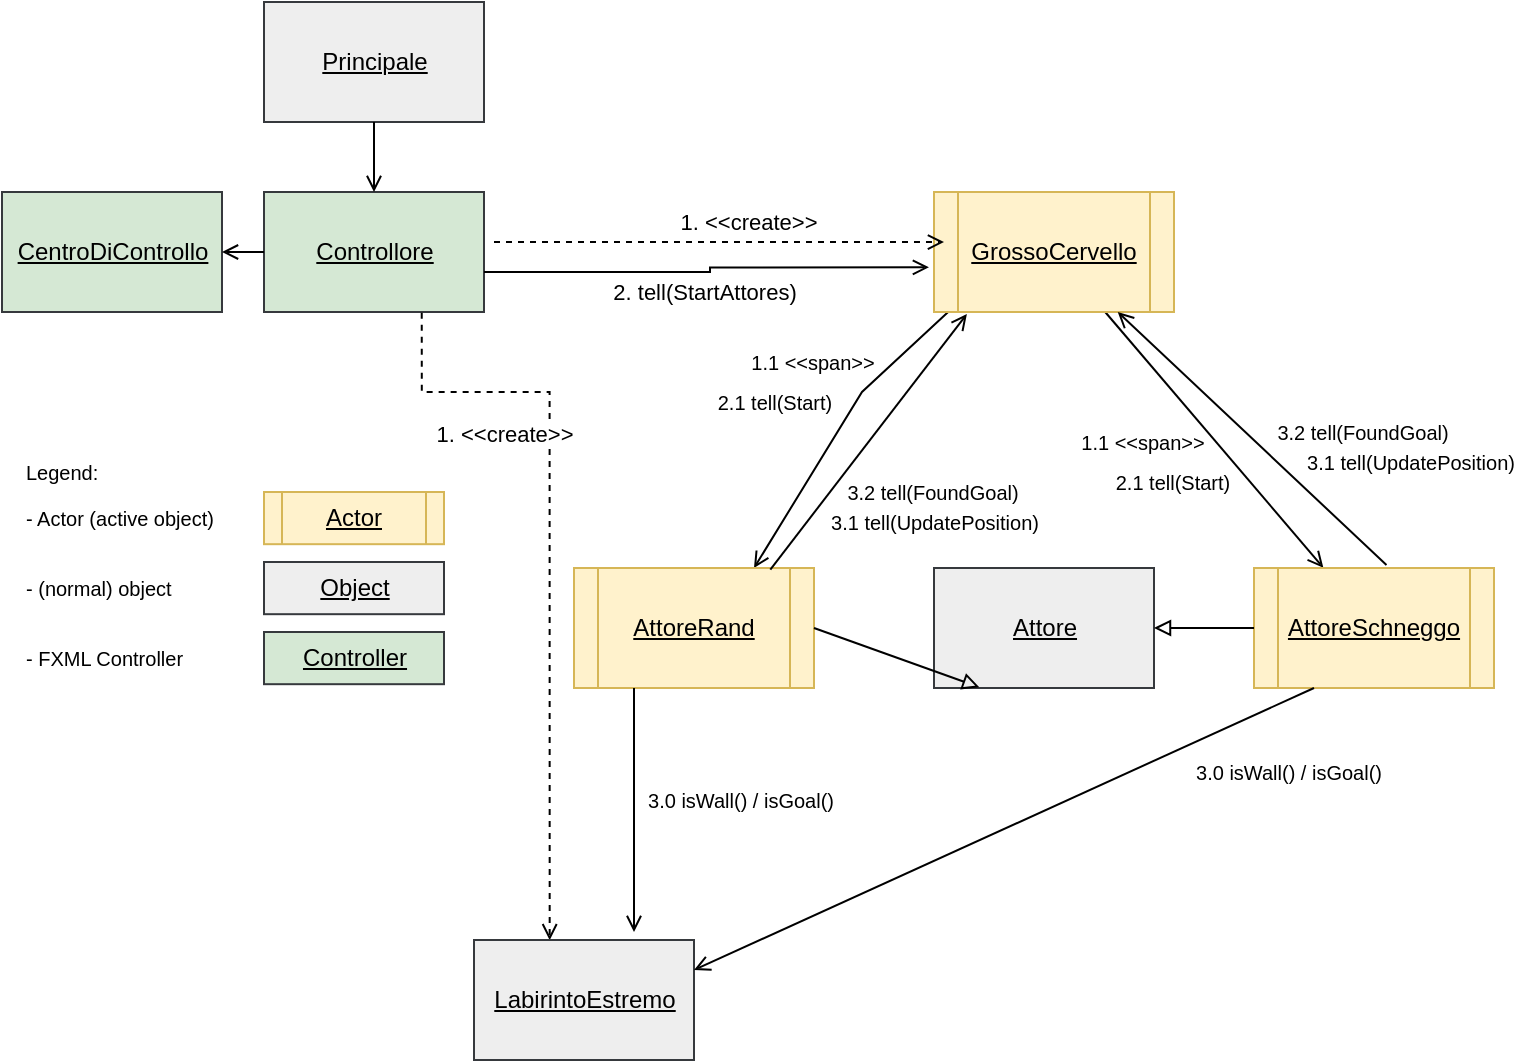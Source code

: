 <mxfile version="15.7.4" type="device"><diagram id="24_rPrazUdptYr7ErIen" name="Seite-1"><mxGraphModel dx="818" dy="591" grid="1" gridSize="5" guides="1" tooltips="1" connect="1" arrows="1" fold="1" page="1" pageScale="1" pageWidth="1169" pageHeight="827" math="0" shadow="0"><root><mxCell id="0"/><mxCell id="1" parent="0"/><mxCell id="3ndde2HxISm7aJvm6MCI-11" style="rounded=0;orthogonalLoop=1;jettySize=auto;html=1;endArrow=open;endFill=0;strokeColor=#000000;entryX=0.75;entryY=0;entryDx=0;entryDy=0;exitX=0.06;exitY=0.998;exitDx=0;exitDy=0;exitPerimeter=0;" parent="1" source="3ndde2HxISm7aJvm6MCI-1" target="3ndde2HxISm7aJvm6MCI-2" edge="1"><mxGeometry relative="1" as="geometry"><mxPoint x="573" y="180" as="sourcePoint"/><mxPoint x="501" y="270" as="targetPoint"/><Array as="points"><mxPoint x="560" y="220"/></Array></mxGeometry></mxCell><mxCell id="3ndde2HxISm7aJvm6MCI-13" style="edgeStyle=none;rounded=0;orthogonalLoop=1;jettySize=auto;html=1;endArrow=open;endFill=0;strokeWidth=1;strokeColor=#000000;entryX=0.289;entryY=-0.002;entryDx=0;entryDy=0;entryPerimeter=0;" parent="1" source="3ndde2HxISm7aJvm6MCI-1" edge="1" target="3ndde2HxISm7aJvm6MCI-3"><mxGeometry relative="1" as="geometry"><mxPoint x="656" y="270" as="targetPoint"/><Array as="points"/></mxGeometry></mxCell><mxCell id="3ndde2HxISm7aJvm6MCI-1" value="&lt;u&gt;GrossoCervello&lt;/u&gt;" style="shape=process;whiteSpace=wrap;html=1;backgroundOutline=1;fillColor=#fff2cc;strokeColor=#d6b656;" parent="1" vertex="1"><mxGeometry x="596" y="120" width="120" height="60" as="geometry"/></mxCell><mxCell id="3ndde2HxISm7aJvm6MCI-2" value="&lt;u&gt;AttoreRand&lt;/u&gt;" style="shape=process;whiteSpace=wrap;html=1;backgroundOutline=1;fillColor=#fff2cc;strokeColor=#d6b656;" parent="1" vertex="1"><mxGeometry x="416" y="308" width="120" height="60" as="geometry"/></mxCell><mxCell id="3ndde2HxISm7aJvm6MCI-3" value="&lt;u&gt;AttoreSchneggo&lt;/u&gt;" style="shape=process;whiteSpace=wrap;html=1;backgroundOutline=1;fillColor=#fff2cc;strokeColor=#d6b656;" parent="1" vertex="1"><mxGeometry x="756" y="308" width="120" height="60" as="geometry"/></mxCell><mxCell id="3ndde2HxISm7aJvm6MCI-4" value="&lt;u&gt;Controllore&lt;/u&gt;" style="html=1;fillColor=#D5E8D4;strokeColor=#36393d;" parent="1" vertex="1"><mxGeometry x="261" y="120" width="110" height="60" as="geometry"/></mxCell><mxCell id="3ndde2HxISm7aJvm6MCI-8" value="" style="group;" parent="1" vertex="1" connectable="0"><mxGeometry x="130" y="270" width="210" height="70" as="geometry"/></mxCell><mxCell id="3ndde2HxISm7aJvm6MCI-6" value="&lt;u&gt;Object&lt;/u&gt;" style="html=1;fillColor=#eeeeee;strokeColor=#36393d;" parent="3ndde2HxISm7aJvm6MCI-8" vertex="1"><mxGeometry x="131" y="35" width="90" height="26.093" as="geometry"/></mxCell><mxCell id="3ndde2HxISm7aJvm6MCI-7" value="&lt;u&gt;Actor&lt;/u&gt;" style="shape=process;whiteSpace=wrap;html=1;backgroundOutline=1;fillColor=#fff2cc;strokeColor=#d6b656;" parent="3ndde2HxISm7aJvm6MCI-8" vertex="1"><mxGeometry x="131" width="90" height="26.093" as="geometry"/></mxCell><mxCell id="nBmv5Wy3foh9gp-zlEX5-3" value="&lt;div style=&quot;font-size: 10px;&quot;&gt;1.1 &amp;lt;&amp;lt;span&amp;gt;&amp;gt;&lt;/div&gt;" style="text;html=1;resizable=0;autosize=1;align=center;verticalAlign=middle;points=[];fillColor=none;strokeColor=none;rounded=0;fontSize=10;" parent="1" vertex="1"><mxGeometry x="495" y="195" width="80" height="20" as="geometry"/></mxCell><mxCell id="nBmv5Wy3foh9gp-zlEX5-10" value="Legend:" style="text;html=1;resizable=0;autosize=1;align=left;verticalAlign=middle;points=[];fillColor=none;strokeColor=none;rounded=0;fontSize=10;" parent="1" vertex="1"><mxGeometry x="140" y="250" width="50" height="20" as="geometry"/></mxCell><mxCell id="nBmv5Wy3foh9gp-zlEX5-11" value="- Actor (active object)" style="text;html=1;resizable=0;autosize=1;align=left;verticalAlign=middle;points=[];fillColor=none;strokeColor=none;rounded=0;fontSize=10;" parent="1" vertex="1"><mxGeometry x="140" y="273" width="110" height="20" as="geometry"/></mxCell><mxCell id="nBmv5Wy3foh9gp-zlEX5-12" value="&lt;div&gt;- (normal) object&lt;br&gt;&lt;/div&gt;" style="text;html=1;resizable=0;autosize=1;align=left;verticalAlign=middle;points=[];fillColor=none;strokeColor=none;rounded=0;fontSize=10;" parent="1" vertex="1"><mxGeometry x="140" y="308" width="90" height="20" as="geometry"/></mxCell><mxCell id="4lAv175eLSWVMo6cQTNk-6" style="edgeStyle=orthogonalEdgeStyle;rounded=0;orthogonalLoop=1;jettySize=auto;html=1;exitX=0.717;exitY=1.007;exitDx=0;exitDy=0;dashed=1;endArrow=open;endFill=0;strokeColor=#000000;exitPerimeter=0;entryX=0.344;entryY=0.002;entryDx=0;entryDy=0;entryPerimeter=0;" parent="1" target="7l1lX6Kd2ikSRt3cSkod-14" edge="1" source="3ndde2HxISm7aJvm6MCI-4"><mxGeometry relative="1" as="geometry"><mxPoint x="371" y="140" as="sourcePoint"/><mxPoint x="591" y="140" as="targetPoint"/><Array as="points"><mxPoint x="340" y="220"/><mxPoint x="404" y="220"/></Array></mxGeometry></mxCell><mxCell id="4lAv175eLSWVMo6cQTNk-7" value="&lt;div style=&quot;text-align: left&quot;&gt;1. &amp;lt;&amp;lt;create&amp;gt;&amp;gt;&lt;br&gt;&lt;/div&gt;" style="edgeLabel;html=1;align=center;verticalAlign=middle;resizable=0;points=[];" parent="4lAv175eLSWVMo6cQTNk-6" vertex="1" connectable="0"><mxGeometry x="0.212" y="-2" relative="1" as="geometry"><mxPoint x="-21" y="-105" as="offset"/></mxGeometry></mxCell><mxCell id="4lAv175eLSWVMo6cQTNk-1" style="edgeStyle=orthogonalEdgeStyle;rounded=0;orthogonalLoop=1;jettySize=auto;html=1;exitX=1;exitY=0.5;exitDx=0;exitDy=0;endArrow=open;endFill=0;strokeColor=#000000;entryX=-0.021;entryY=0.628;entryDx=0;entryDy=0;entryPerimeter=0;" parent="1" target="3ndde2HxISm7aJvm6MCI-1" edge="1"><mxGeometry relative="1" as="geometry"><mxPoint x="371" y="160" as="sourcePoint"/><mxPoint x="536" y="160" as="targetPoint"/><Array as="points"><mxPoint x="484" y="160"/><mxPoint x="484" y="158"/></Array></mxGeometry></mxCell><mxCell id="4lAv175eLSWVMo6cQTNk-2" value="&lt;div style=&quot;text-align: left&quot;&gt;2. tell(StartAttores)&lt;br&gt;&lt;/div&gt;" style="edgeLabel;html=1;align=center;verticalAlign=middle;resizable=0;points=[];" parent="4lAv175eLSWVMo6cQTNk-1" vertex="1" connectable="0"><mxGeometry x="0.212" y="-2" relative="1" as="geometry"><mxPoint x="-24" y="10" as="offset"/></mxGeometry></mxCell><mxCell id="7l1lX6Kd2ikSRt3cSkod-5" style="rounded=0;orthogonalLoop=1;jettySize=auto;html=1;endArrow=open;endFill=0;strokeColor=#000000;entryX=0.137;entryY=1.017;entryDx=0;entryDy=0;entryPerimeter=0;exitX=0.818;exitY=0.013;exitDx=0;exitDy=0;exitPerimeter=0;" parent="1" source="3ndde2HxISm7aJvm6MCI-2" target="3ndde2HxISm7aJvm6MCI-1" edge="1"><mxGeometry relative="1" as="geometry"><mxPoint x="578" y="185.0" as="sourcePoint"/><mxPoint x="506" y="275.0" as="targetPoint"/><Array as="points"/></mxGeometry></mxCell><mxCell id="Nj0pHrO_Zsr1UqZ_ASlU-26" value="&lt;font style=&quot;font-size: 10px&quot;&gt;3.2 tell(FoundGoal)&lt;/font&gt;" style="edgeLabel;html=1;align=center;verticalAlign=middle;resizable=0;points=[];" vertex="1" connectable="0" parent="7l1lX6Kd2ikSRt3cSkod-5"><mxGeometry x="0.226" y="3" relative="1" as="geometry"><mxPoint x="23" y="41" as="offset"/></mxGeometry></mxCell><mxCell id="7l1lX6Kd2ikSRt3cSkod-6" style="edgeStyle=none;rounded=0;orthogonalLoop=1;jettySize=auto;html=1;endArrow=open;endFill=0;strokeWidth=1;strokeColor=#000000;exitX=0.552;exitY=-0.025;exitDx=0;exitDy=0;exitPerimeter=0;" parent="1" source="3ndde2HxISm7aJvm6MCI-3" target="3ndde2HxISm7aJvm6MCI-1" edge="1"><mxGeometry relative="1" as="geometry"><mxPoint x="595" y="185.0" as="sourcePoint"/><mxPoint x="591" y="275.0" as="targetPoint"/><Array as="points"/></mxGeometry></mxCell><mxCell id="7l1lX6Kd2ikSRt3cSkod-10" value="&lt;u&gt;Attore&lt;/u&gt;" style="html=1;fillColor=#eeeeee;strokeColor=#36393d;" parent="1" vertex="1"><mxGeometry x="596" y="308" width="110" height="60" as="geometry"/></mxCell><mxCell id="7l1lX6Kd2ikSRt3cSkod-11" style="rounded=0;orthogonalLoop=1;jettySize=auto;html=1;endArrow=block;endFill=0;strokeColor=#000000;exitX=1;exitY=0.5;exitDx=0;exitDy=0;entryX=0.206;entryY=0.993;entryDx=0;entryDy=0;entryPerimeter=0;" parent="1" source="3ndde2HxISm7aJvm6MCI-2" target="7l1lX6Kd2ikSRt3cSkod-10" edge="1"><mxGeometry relative="1" as="geometry"><mxPoint x="578" y="185.0" as="sourcePoint"/><mxPoint x="506" y="275.0" as="targetPoint"/><Array as="points"/></mxGeometry></mxCell><mxCell id="7l1lX6Kd2ikSRt3cSkod-12" style="rounded=0;orthogonalLoop=1;jettySize=auto;html=1;endArrow=block;endFill=0;strokeColor=#000000;exitX=0;exitY=0.5;exitDx=0;exitDy=0;entryX=1;entryY=0.5;entryDx=0;entryDy=0;" parent="1" source="3ndde2HxISm7aJvm6MCI-3" target="7l1lX6Kd2ikSRt3cSkod-10" edge="1"><mxGeometry relative="1" as="geometry"><mxPoint x="481" y="335" as="sourcePoint"/><mxPoint x="820" y="430" as="targetPoint"/><Array as="points"/></mxGeometry></mxCell><mxCell id="7l1lX6Kd2ikSRt3cSkod-14" value="&lt;u&gt;LabirintoEstremo&lt;/u&gt;" style="html=1;fillColor=#eeeeee;strokeColor=#36393d;" parent="1" vertex="1"><mxGeometry x="366" y="494" width="110" height="60" as="geometry"/></mxCell><mxCell id="7l1lX6Kd2ikSRt3cSkod-22" value="&lt;div style=&quot;font-size: 10px&quot;&gt;2.1 tell(Start)&lt;/div&gt;" style="text;html=1;resizable=0;autosize=1;align=center;verticalAlign=middle;points=[];fillColor=none;strokeColor=none;rounded=0;fontSize=10;" parent="1" vertex="1"><mxGeometry x="481" y="215" width="70" height="20" as="geometry"/></mxCell><mxCell id="7l1lX6Kd2ikSRt3cSkod-24" value="" style="shape=image;html=1;verticalAlign=top;verticalLabelPosition=bottom;labelBackgroundColor=#ffffff;imageAspect=0;aspect=fixed;image=https://cdn2.iconfinder.com/data/icons/fatcow/32x32/pizza.png" parent="1" vertex="1"><mxGeometry x="874" y="103" width="17" height="17" as="geometry"/></mxCell><mxCell id="Nj0pHrO_Zsr1UqZ_ASlU-4" value="&lt;div style=&quot;font-size: 10px;&quot;&gt;1.1 &amp;lt;&amp;lt;span&amp;gt;&amp;gt;&lt;/div&gt;" style="text;html=1;resizable=0;autosize=1;align=center;verticalAlign=middle;points=[];fillColor=none;strokeColor=none;rounded=0;fontSize=10;" vertex="1" parent="1"><mxGeometry x="660" y="235" width="80" height="20" as="geometry"/></mxCell><mxCell id="Nj0pHrO_Zsr1UqZ_ASlU-5" value="&lt;div style=&quot;font-size: 10px&quot;&gt;2.1 tell(Start)&lt;/div&gt;" style="text;html=1;resizable=0;autosize=1;align=center;verticalAlign=middle;points=[];fillColor=none;strokeColor=none;rounded=0;fontSize=10;" vertex="1" parent="1"><mxGeometry x="680" y="255" width="70" height="20" as="geometry"/></mxCell><mxCell id="Nj0pHrO_Zsr1UqZ_ASlU-11" value="&lt;div style=&quot;font-size: 10px&quot;&gt;3.1 tell(UpdatePosition)&lt;/div&gt;" style="text;html=1;resizable=0;autosize=1;align=center;verticalAlign=middle;points=[];fillColor=none;strokeColor=none;rounded=0;fontSize=10;" vertex="1" parent="1"><mxGeometry x="538" y="275" width="115" height="20" as="geometry"/></mxCell><mxCell id="Nj0pHrO_Zsr1UqZ_ASlU-14" style="rounded=0;orthogonalLoop=1;jettySize=auto;html=1;endArrow=open;endFill=0;strokeColor=#000000;exitX=0.25;exitY=1;exitDx=0;exitDy=0;" edge="1" parent="1" source="3ndde2HxISm7aJvm6MCI-2"><mxGeometry relative="1" as="geometry"><mxPoint x="414.54" y="272.84" as="sourcePoint"/><mxPoint x="446" y="490" as="targetPoint"/><Array as="points"/></mxGeometry></mxCell><mxCell id="Nj0pHrO_Zsr1UqZ_ASlU-15" style="rounded=0;orthogonalLoop=1;jettySize=auto;html=1;endArrow=open;endFill=0;strokeColor=#000000;exitX=0.25;exitY=1;exitDx=0;exitDy=0;entryX=1;entryY=0.25;entryDx=0;entryDy=0;" edge="1" parent="1" source="3ndde2HxISm7aJvm6MCI-3" target="7l1lX6Kd2ikSRt3cSkod-14"><mxGeometry relative="1" as="geometry"><mxPoint x="436.5" y="335" as="sourcePoint"/><mxPoint x="391" y="485" as="targetPoint"/><Array as="points"/></mxGeometry></mxCell><mxCell id="Nj0pHrO_Zsr1UqZ_ASlU-18" value="&lt;div style=&quot;font-size: 10px&quot;&gt;3.0 isWall() / isGoal()&lt;/div&gt;" style="text;html=1;resizable=0;autosize=1;align=center;verticalAlign=middle;points=[];fillColor=none;strokeColor=none;rounded=0;fontSize=10;" vertex="1" parent="1"><mxGeometry x="446" y="414" width="105" height="20" as="geometry"/></mxCell><mxCell id="Nj0pHrO_Zsr1UqZ_ASlU-19" value="&lt;u&gt;Principale&lt;/u&gt;" style="html=1;fillColor=#eeeeee;strokeColor=#36393d;" vertex="1" parent="1"><mxGeometry x="261" y="25" width="110" height="60" as="geometry"/></mxCell><mxCell id="Nj0pHrO_Zsr1UqZ_ASlU-22" style="edgeStyle=orthogonalEdgeStyle;rounded=0;orthogonalLoop=1;jettySize=auto;html=1;exitX=0.5;exitY=1;exitDx=0;exitDy=0;endArrow=open;endFill=0;strokeColor=#000000;" edge="1" parent="1" source="Nj0pHrO_Zsr1UqZ_ASlU-19"><mxGeometry relative="1" as="geometry"><mxPoint x="376" y="165" as="sourcePoint"/><mxPoint x="316" y="120" as="targetPoint"/><Array as="points"><mxPoint x="316" y="90"/><mxPoint x="316" y="90"/></Array></mxGeometry></mxCell><mxCell id="Nj0pHrO_Zsr1UqZ_ASlU-23" value="&lt;div style=&quot;text-align: left&quot;&gt;&lt;br&gt;&lt;/div&gt;" style="edgeLabel;html=1;align=center;verticalAlign=middle;resizable=0;points=[];" vertex="1" connectable="0" parent="Nj0pHrO_Zsr1UqZ_ASlU-22"><mxGeometry x="0.212" y="-2" relative="1" as="geometry"><mxPoint x="-10" y="-12" as="offset"/></mxGeometry></mxCell><mxCell id="Nj0pHrO_Zsr1UqZ_ASlU-30" value="&lt;u&gt;CentroDiControllo&lt;/u&gt;" style="html=1;fillColor=#D5E8D4;strokeColor=#36393d;" vertex="1" parent="1"><mxGeometry x="130" y="120" width="110" height="60" as="geometry"/></mxCell><mxCell id="Nj0pHrO_Zsr1UqZ_ASlU-32" value="&lt;u&gt;Controller&lt;/u&gt;" style="html=1;fillColor=#D5E8D4;strokeColor=#36393d;" vertex="1" parent="1"><mxGeometry x="261" y="340" width="90" height="26.093" as="geometry"/></mxCell><mxCell id="Nj0pHrO_Zsr1UqZ_ASlU-33" value="&lt;div&gt;- FXML Controller&lt;br&gt;&lt;/div&gt;" style="text;html=1;resizable=0;autosize=1;align=left;verticalAlign=middle;points=[];fillColor=none;strokeColor=none;rounded=0;fontSize=10;" vertex="1" parent="1"><mxGeometry x="140" y="343.05" width="90" height="20" as="geometry"/></mxCell><mxCell id="Nj0pHrO_Zsr1UqZ_ASlU-36" style="edgeStyle=orthogonalEdgeStyle;rounded=0;orthogonalLoop=1;jettySize=auto;html=1;exitX=1;exitY=0.5;exitDx=0;exitDy=0;dashed=1;endArrow=open;endFill=0;strokeColor=#000000;" edge="1" parent="1"><mxGeometry relative="1" as="geometry"><mxPoint x="376" y="145" as="sourcePoint"/><mxPoint x="601" y="145.029" as="targetPoint"/><Array as="points"><mxPoint x="551" y="145"/><mxPoint x="551" y="145"/></Array></mxGeometry></mxCell><mxCell id="Nj0pHrO_Zsr1UqZ_ASlU-37" value="&lt;div style=&quot;text-align: left&quot;&gt;1. &amp;lt;&amp;lt;create&amp;gt;&amp;gt;&lt;br&gt;&lt;/div&gt;" style="edgeLabel;html=1;align=center;verticalAlign=middle;resizable=0;points=[];" vertex="1" connectable="0" parent="Nj0pHrO_Zsr1UqZ_ASlU-36"><mxGeometry x="0.212" y="-2" relative="1" as="geometry"><mxPoint x="-10" y="-12" as="offset"/></mxGeometry></mxCell><mxCell id="Nj0pHrO_Zsr1UqZ_ASlU-38" style="edgeStyle=orthogonalEdgeStyle;rounded=0;orthogonalLoop=1;jettySize=auto;html=1;exitX=0;exitY=0.5;exitDx=0;exitDy=0;endArrow=open;endFill=0;strokeColor=#000000;entryX=1;entryY=0.5;entryDx=0;entryDy=0;" edge="1" parent="1" source="3ndde2HxISm7aJvm6MCI-4" target="Nj0pHrO_Zsr1UqZ_ASlU-30"><mxGeometry relative="1" as="geometry"><mxPoint x="321" y="90" as="sourcePoint"/><mxPoint x="251" y="150" as="targetPoint"/><Array as="points"/></mxGeometry></mxCell><mxCell id="Nj0pHrO_Zsr1UqZ_ASlU-39" value="&lt;div style=&quot;text-align: left&quot;&gt;&lt;br&gt;&lt;/div&gt;" style="edgeLabel;html=1;align=center;verticalAlign=middle;resizable=0;points=[];" vertex="1" connectable="0" parent="Nj0pHrO_Zsr1UqZ_ASlU-38"><mxGeometry x="0.212" y="-2" relative="1" as="geometry"><mxPoint x="-10" y="-12" as="offset"/></mxGeometry></mxCell><mxCell id="Nj0pHrO_Zsr1UqZ_ASlU-40" value="&lt;font style=&quot;font-size: 10px&quot;&gt;3.2 tell(FoundGoal)&lt;/font&gt;" style="edgeLabel;html=1;align=center;verticalAlign=middle;resizable=0;points=[];" vertex="1" connectable="0" parent="1"><mxGeometry x="809.998" y="239.995" as="geometry"/></mxCell><mxCell id="Nj0pHrO_Zsr1UqZ_ASlU-41" value="&lt;div style=&quot;font-size: 10px&quot;&gt;3.1 tell(UpdatePosition)&lt;/div&gt;" style="text;html=1;resizable=0;autosize=1;align=center;verticalAlign=middle;points=[];fillColor=none;strokeColor=none;rounded=0;fontSize=10;" vertex="1" parent="1"><mxGeometry x="776" y="245" width="115" height="20" as="geometry"/></mxCell><mxCell id="Nj0pHrO_Zsr1UqZ_ASlU-43" value="&lt;div style=&quot;font-size: 10px&quot;&gt;3.0 isWall() / isGoal()&lt;/div&gt;" style="text;html=1;resizable=0;autosize=1;align=center;verticalAlign=middle;points=[];fillColor=none;strokeColor=none;rounded=0;fontSize=10;" vertex="1" parent="1"><mxGeometry x="720" y="400.0" width="105" height="20" as="geometry"/></mxCell></root></mxGraphModel></diagram></mxfile>